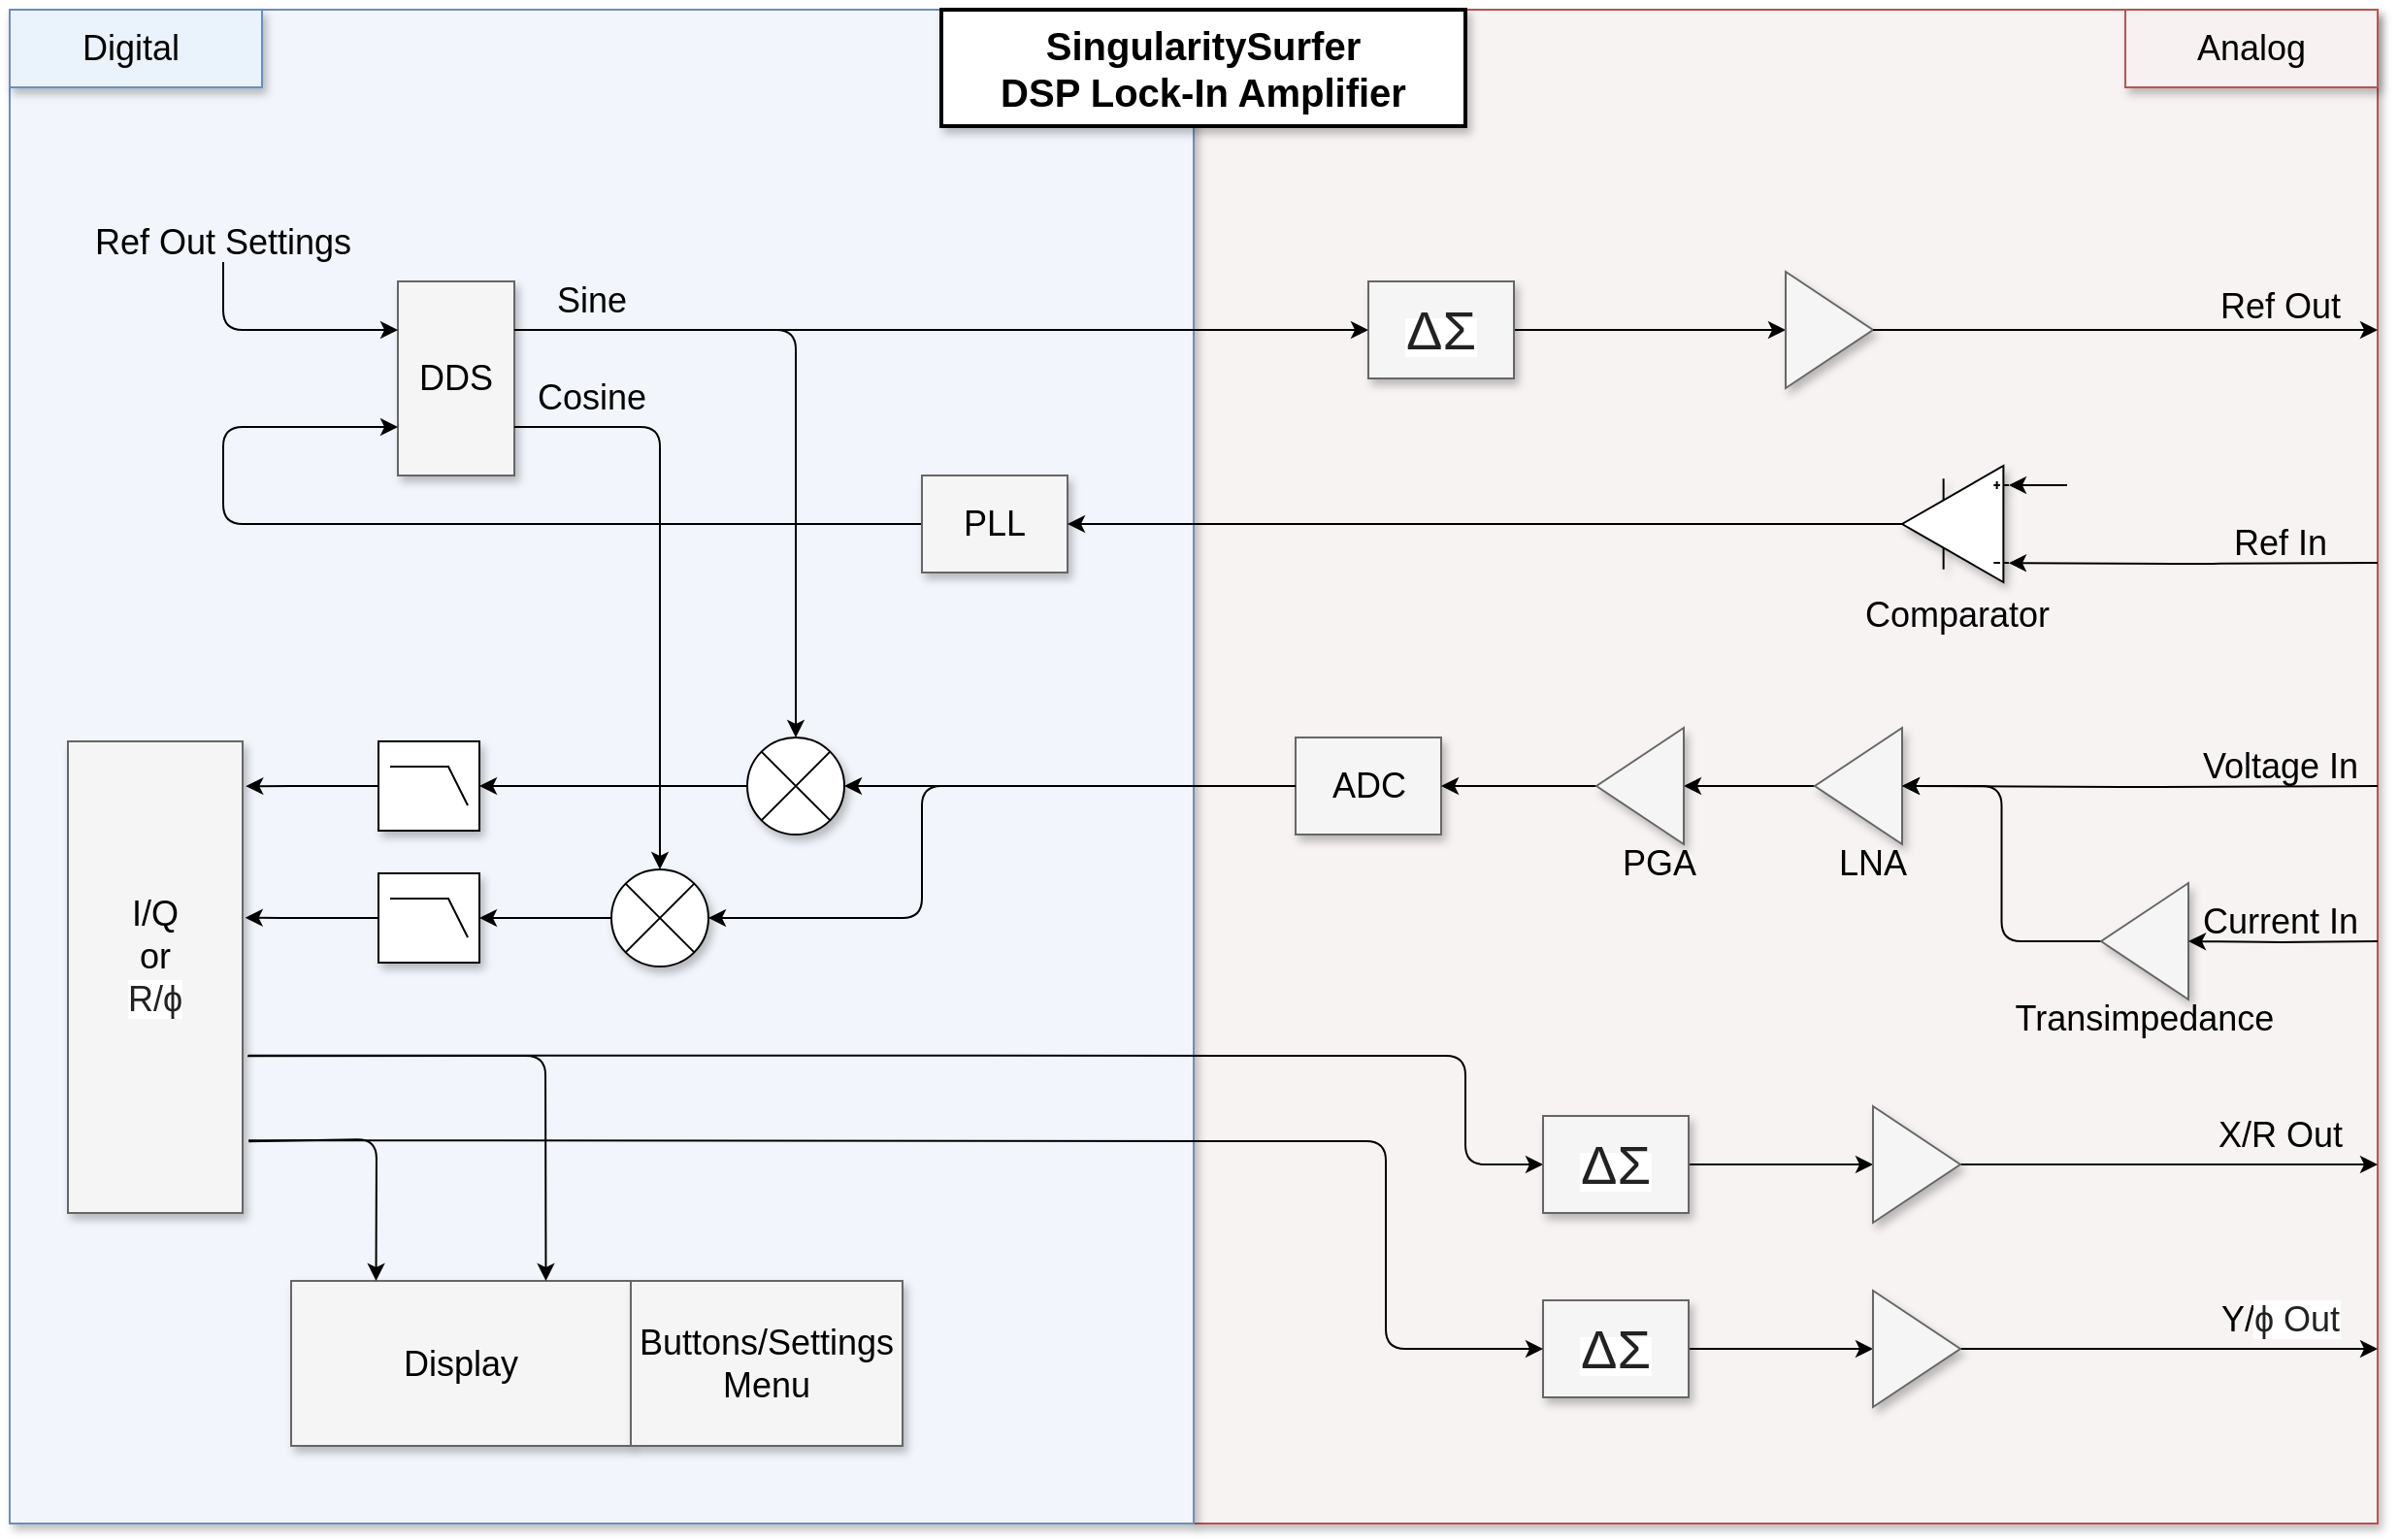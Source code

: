 <mxfile pages="1" version="11.2.3" type="device"><diagram name="Page-1" id="90a13364-a465-7bf4-72fc-28e22215d7a0"><mxGraphModel dx="1369" dy="751" grid="1" gridSize="10" guides="1" tooltips="1" connect="1" arrows="1" fold="1" page="1" pageScale="1.5" pageWidth="1169" pageHeight="826" background="#ffffff" math="0" shadow="0"><root><mxCell id="0" style=";html=1;"/><mxCell id="1" style=";html=1;" parent="0"/><mxCell id="r9vK5QB80qYbpGX-5KG7-2" value="" style="whiteSpace=wrap;html=1;shadow=1;fontSize=18;fillColor=#F8F3F3;strokeColor=#b85450;" parent="1" vertex="1"><mxGeometry x="860" y="150" width="610" height="780" as="geometry"/></mxCell><mxCell id="3a17f1ce550125da-8" value="" style="whiteSpace=wrap;html=1;shadow=1;fontSize=18;fillColor=#F2F6FC;strokeColor=#6c8ebf;" parent="1" vertex="1"><mxGeometry x="250" y="150" width="610" height="780" as="geometry"/></mxCell><mxCell id="3a17f1ce550125da-1" value="&lt;b&gt;SingularitySurfer&lt;br&gt;DSP Lock-In Amplifier&lt;/b&gt;" style="whiteSpace=wrap;html=1;shadow=1;fontSize=20;strokeWidth=2;" parent="1" vertex="1"><mxGeometry x="730" y="150" width="270" height="60" as="geometry"/></mxCell><mxCell id="3a17f1ce550125da-9" value="DDS" style="whiteSpace=wrap;html=1;shadow=1;fontSize=18;fillColor=#f5f5f5;strokeColor=#666666;" parent="1" vertex="1"><mxGeometry x="450" y="290" width="60" height="100" as="geometry"/></mxCell><mxCell id="r9vK5QB80qYbpGX-5KG7-3" value="Analog" style="whiteSpace=wrap;html=1;shadow=1;fontSize=18;fillColor=#F8F1F1;strokeColor=#b85450;" parent="1" vertex="1"><mxGeometry x="1340" y="150" width="130" height="40" as="geometry"/></mxCell><mxCell id="r9vK5QB80qYbpGX-5KG7-4" value="Digital&amp;nbsp;" style="whiteSpace=wrap;html=1;shadow=1;fontSize=18;fillColor=#EAF2FC;strokeColor=#6c8ebf;" parent="1" vertex="1"><mxGeometry x="250" y="150" width="130" height="40" as="geometry"/></mxCell><mxCell id="r9vK5QB80qYbpGX-5KG7-6" value="" style="endArrow=classic;html=1;entryX=0;entryY=0.25;entryDx=0;entryDy=0;" parent="1" target="3a17f1ce550125da-9" edge="1"><mxGeometry width="50" height="50" relative="1" as="geometry"><mxPoint x="360" y="280" as="sourcePoint"/><mxPoint x="360" y="260" as="targetPoint"/><Array as="points"><mxPoint x="360" y="315"/></Array></mxGeometry></mxCell><mxCell id="r9vK5QB80qYbpGX-5KG7-7" value="&lt;font style=&quot;font-size: 18px&quot;&gt;Ref Out Settings&lt;/font&gt;" style="text;html=1;strokeColor=none;fillColor=none;align=center;verticalAlign=middle;whiteSpace=wrap;rounded=0;" parent="1" vertex="1"><mxGeometry x="290" y="260" width="140" height="20" as="geometry"/></mxCell><mxCell id="r9vK5QB80qYbpGX-5KG7-10" value="" style="edgeStyle=orthogonalEdgeStyle;orthogonalLoop=1;jettySize=auto;html=1;entryX=0;entryY=0.75;entryDx=0;entryDy=0;exitX=0;exitY=0.5;exitDx=0;exitDy=0;rounded=1;" parent="1" source="r9vK5QB80qYbpGX-5KG7-8" target="3a17f1ce550125da-9" edge="1"><mxGeometry relative="1" as="geometry"><mxPoint x="430" y="465" as="targetPoint"/><Array as="points"><mxPoint x="360" y="415"/><mxPoint x="360" y="365"/></Array></mxGeometry></mxCell><mxCell id="r9vK5QB80qYbpGX-5KG7-8" value="PLL" style="whiteSpace=wrap;html=1;shadow=1;fontSize=18;fillColor=#f5f5f5;strokeColor=#666666;" parent="1" vertex="1"><mxGeometry x="720" y="390" width="75" height="50" as="geometry"/></mxCell><mxCell id="r9vK5QB80qYbpGX-5KG7-11" value="" style="endArrow=classic;html=1;exitX=1;exitY=0.25;exitDx=0;exitDy=0;entryX=0;entryY=0.5;entryDx=0;entryDy=0;" parent="1" source="3a17f1ce550125da-9" target="r9vK5QB80qYbpGX-5KG7-12" edge="1"><mxGeometry width="50" height="50" relative="1" as="geometry"><mxPoint x="650" y="330" as="sourcePoint"/><mxPoint x="700" y="280" as="targetPoint"/></mxGeometry></mxCell><mxCell id="r9vK5QB80qYbpGX-5KG7-14" style="edgeStyle=orthogonalEdgeStyle;rounded=1;orthogonalLoop=1;jettySize=auto;html=1;exitX=1;exitY=0.5;exitDx=0;exitDy=0;entryX=0;entryY=0.5;entryDx=0;entryDy=0;" parent="1" source="r9vK5QB80qYbpGX-5KG7-12" target="r9vK5QB80qYbpGX-5KG7-13" edge="1"><mxGeometry relative="1" as="geometry"/></mxCell><mxCell id="r9vK5QB80qYbpGX-5KG7-12" value="&lt;span style=&quot;color: rgb(34 , 34 , 34) ; font-family: &amp;#34;arial&amp;#34; , sans-serif ; text-align: left ; background-color: rgb(255 , 255 , 255)&quot;&gt;&lt;font style=&quot;font-size: 28px&quot;&gt;ΔΣ&lt;/font&gt;&lt;/span&gt;" style="whiteSpace=wrap;html=1;shadow=1;fontSize=18;fillColor=#f5f5f5;strokeColor=#666666;" parent="1" vertex="1"><mxGeometry x="950" y="290" width="75" height="50" as="geometry"/></mxCell><mxCell id="r9vK5QB80qYbpGX-5KG7-13" value="" style="triangle;whiteSpace=wrap;html=1;fillColor=#f5f5f5;strokeColor=#666666;fontColor=#333333;shadow=1;" parent="1" vertex="1"><mxGeometry x="1165" y="285" width="45" height="60" as="geometry"/></mxCell><mxCell id="r9vK5QB80qYbpGX-5KG7-15" style="edgeStyle=orthogonalEdgeStyle;rounded=1;orthogonalLoop=1;jettySize=auto;html=1;exitX=1;exitY=0.5;exitDx=0;exitDy=0;" parent="1" source="r9vK5QB80qYbpGX-5KG7-13" edge="1"><mxGeometry relative="1" as="geometry"><mxPoint x="1260" y="315" as="sourcePoint"/><mxPoint x="1470" y="315" as="targetPoint"/><Array as="points"><mxPoint x="1285" y="315"/></Array></mxGeometry></mxCell><mxCell id="r9vK5QB80qYbpGX-5KG7-16" value="&lt;font style=&quot;font-size: 18px&quot;&gt;Ref Out&lt;/font&gt;" style="text;html=1;strokeColor=none;fillColor=none;align=center;verticalAlign=middle;whiteSpace=wrap;rounded=0;" parent="1" vertex="1"><mxGeometry x="1360" y="292.5" width="120" height="20" as="geometry"/></mxCell><mxCell id="r9vK5QB80qYbpGX-5KG7-53" style="edgeStyle=orthogonalEdgeStyle;rounded=1;orthogonalLoop=1;jettySize=auto;html=1;exitX=0;exitY=0.5;exitDx=0;exitDy=0;exitPerimeter=0;entryX=1;entryY=0.5;entryDx=0;entryDy=0;entryPerimeter=0;" parent="1" source="r9vK5QB80qYbpGX-5KG7-17" target="r9vK5QB80qYbpGX-5KG7-52" edge="1"><mxGeometry relative="1" as="geometry"/></mxCell><mxCell id="r9vK5QB80qYbpGX-5KG7-17" value="" style="verticalLabelPosition=bottom;shadow=1;dashed=0;align=center;fillColor=#ffffff;html=1;verticalAlign=top;strokeWidth=1;shape=mxgraph.electrical.abstract.multiplier;" parent="1" vertex="1"><mxGeometry x="560" y="593" width="50" height="50" as="geometry"/></mxCell><mxCell id="r9vK5QB80qYbpGX-5KG7-22" style="edgeStyle=orthogonalEdgeStyle;rounded=1;orthogonalLoop=1;jettySize=auto;html=1;exitX=1;exitY=0.5;exitDx=0;exitDy=0;exitPerimeter=0;entryX=1;entryY=0.5;entryDx=0;entryDy=0;" parent="1" source="r9vK5QB80qYbpGX-5KG7-18" target="r9vK5QB80qYbpGX-5KG7-8" edge="1"><mxGeometry relative="1" as="geometry"/></mxCell><mxCell id="r9vK5QB80qYbpGX-5KG7-18" value="&lt;font style=&quot;font-size: 18px&quot;&gt;Comparator&lt;/font&gt;" style="verticalLabelPosition=bottom;shadow=1;dashed=0;align=center;fillColor=#ffffff;html=1;verticalAlign=top;strokeWidth=1;shape=mxgraph.electrical.abstract.operational_amp_1;direction=west;" parent="1" vertex="1"><mxGeometry x="1225" y="385" width="55" height="60" as="geometry"/></mxCell><mxCell id="r9vK5QB80qYbpGX-5KG7-21" style="edgeStyle=orthogonalEdgeStyle;rounded=1;orthogonalLoop=1;jettySize=auto;html=1;entryX=0;entryY=0.165;entryDx=0;entryDy=0;entryPerimeter=0;" parent="1" target="r9vK5QB80qYbpGX-5KG7-18" edge="1"><mxGeometry relative="1" as="geometry"><mxPoint x="1470" y="435" as="sourcePoint"/><mxPoint x="1520" y="415" as="targetPoint"/></mxGeometry></mxCell><mxCell id="r9vK5QB80qYbpGX-5KG7-23" value="&lt;font style=&quot;font-size: 18px&quot;&gt;Ref In&lt;/font&gt;" style="text;html=1;strokeColor=none;fillColor=none;align=center;verticalAlign=middle;whiteSpace=wrap;rounded=0;" parent="1" vertex="1"><mxGeometry x="1360" y="415" width="120" height="20" as="geometry"/></mxCell><mxCell id="r9vK5QB80qYbpGX-5KG7-24" value="" style="endArrow=classic;html=1;exitX=1;exitY=0.75;exitDx=0;exitDy=0;entryX=0.5;entryY=0;entryDx=0;entryDy=0;entryPerimeter=0;" parent="1" source="3a17f1ce550125da-9" target="r9vK5QB80qYbpGX-5KG7-17" edge="1"><mxGeometry width="50" height="50" relative="1" as="geometry"><mxPoint x="620" y="380" as="sourcePoint"/><mxPoint x="670" y="330" as="targetPoint"/><Array as="points"><mxPoint x="585" y="365"/></Array></mxGeometry></mxCell><mxCell id="r9vK5QB80qYbpGX-5KG7-25" value="" style="endArrow=classic;html=1;exitX=1;exitY=0.75;exitDx=0;exitDy=0;entryX=0.5;entryY=0;entryDx=0;entryDy=0;entryPerimeter=0;" parent="1" target="r9vK5QB80qYbpGX-5KG7-26" edge="1"><mxGeometry width="50" height="50" relative="1" as="geometry"><mxPoint x="510" y="315" as="sourcePoint"/><mxPoint x="560" y="620" as="targetPoint"/><Array as="points"><mxPoint x="655" y="315"/></Array></mxGeometry></mxCell><mxCell id="r9vK5QB80qYbpGX-5KG7-54" style="edgeStyle=orthogonalEdgeStyle;rounded=1;orthogonalLoop=1;jettySize=auto;html=1;exitX=0;exitY=0.5;exitDx=0;exitDy=0;exitPerimeter=0;" parent="1" source="r9vK5QB80qYbpGX-5KG7-26" target="r9vK5QB80qYbpGX-5KG7-51" edge="1"><mxGeometry relative="1" as="geometry"/></mxCell><mxCell id="r9vK5QB80qYbpGX-5KG7-26" value="" style="verticalLabelPosition=bottom;shadow=1;dashed=0;align=center;fillColor=#ffffff;html=1;verticalAlign=top;strokeWidth=1;shape=mxgraph.electrical.abstract.multiplier;" parent="1" vertex="1"><mxGeometry x="630" y="525" width="50" height="50" as="geometry"/></mxCell><mxCell id="r9vK5QB80qYbpGX-5KG7-27" value="&lt;font style=&quot;font-size: 18px&quot;&gt;Sine&lt;/font&gt;" style="text;html=1;strokeColor=none;fillColor=none;align=center;verticalAlign=middle;whiteSpace=wrap;rounded=0;" parent="1" vertex="1"><mxGeometry x="480" y="290" width="140" height="20" as="geometry"/></mxCell><mxCell id="r9vK5QB80qYbpGX-5KG7-28" value="&lt;font style=&quot;font-size: 18px&quot;&gt;Cosine&lt;/font&gt;" style="text;html=1;strokeColor=none;fillColor=none;align=center;verticalAlign=middle;whiteSpace=wrap;rounded=0;" parent="1" vertex="1"><mxGeometry x="480" y="340" width="140" height="20" as="geometry"/></mxCell><mxCell id="r9vK5QB80qYbpGX-5KG7-30" style="edgeStyle=orthogonalEdgeStyle;rounded=1;orthogonalLoop=1;jettySize=auto;html=1;exitX=0;exitY=0.5;exitDx=0;exitDy=0;entryX=1;entryY=0.5;entryDx=0;entryDy=0;entryPerimeter=0;" parent="1" source="r9vK5QB80qYbpGX-5KG7-29" target="r9vK5QB80qYbpGX-5KG7-26" edge="1"><mxGeometry relative="1" as="geometry"/></mxCell><mxCell id="r9vK5QB80qYbpGX-5KG7-29" value="ADC" style="whiteSpace=wrap;html=1;shadow=1;fontSize=18;fillColor=#f5f5f5;strokeColor=#666666;" parent="1" vertex="1"><mxGeometry x="912.5" y="525" width="75" height="50" as="geometry"/></mxCell><mxCell id="r9vK5QB80qYbpGX-5KG7-31" style="edgeStyle=orthogonalEdgeStyle;rounded=1;orthogonalLoop=1;jettySize=auto;html=1;exitX=0;exitY=0.5;exitDx=0;exitDy=0;entryX=1;entryY=0.5;entryDx=0;entryDy=0;entryPerimeter=0;" parent="1" source="r9vK5QB80qYbpGX-5KG7-29" target="r9vK5QB80qYbpGX-5KG7-17" edge="1"><mxGeometry relative="1" as="geometry"><mxPoint x="939.857" y="617.429" as="sourcePoint"/><mxPoint x="669.857" y="617.429" as="targetPoint"/><Array as="points"><mxPoint x="720" y="550"/><mxPoint x="720" y="618"/></Array></mxGeometry></mxCell><mxCell id="r9vK5QB80qYbpGX-5KG7-37" style="edgeStyle=orthogonalEdgeStyle;rounded=1;orthogonalLoop=1;jettySize=auto;html=1;exitX=1;exitY=0.5;exitDx=0;exitDy=0;entryX=0;entryY=0.5;entryDx=0;entryDy=0;" parent="1" source="r9vK5QB80qYbpGX-5KG7-33" target="r9vK5QB80qYbpGX-5KG7-35" edge="1"><mxGeometry relative="1" as="geometry"/></mxCell><mxCell id="r9vK5QB80qYbpGX-5KG7-33" value="" style="triangle;whiteSpace=wrap;html=1;fillColor=#f5f5f5;strokeColor=#666666;fontColor=#333333;shadow=1;direction=west;" parent="1" vertex="1"><mxGeometry x="1180" y="520" width="45" height="60" as="geometry"/></mxCell><mxCell id="r9vK5QB80qYbpGX-5KG7-36" style="edgeStyle=orthogonalEdgeStyle;rounded=1;orthogonalLoop=1;jettySize=auto;html=1;exitX=1;exitY=0.5;exitDx=0;exitDy=0;entryX=1;entryY=0.5;entryDx=0;entryDy=0;" parent="1" source="r9vK5QB80qYbpGX-5KG7-35" target="r9vK5QB80qYbpGX-5KG7-29" edge="1"><mxGeometry relative="1" as="geometry"/></mxCell><mxCell id="r9vK5QB80qYbpGX-5KG7-35" value="" style="triangle;whiteSpace=wrap;html=1;fillColor=#f5f5f5;strokeColor=#666666;fontColor=#333333;shadow=1;direction=west;" parent="1" vertex="1"><mxGeometry x="1067.5" y="520" width="45" height="60" as="geometry"/></mxCell><mxCell id="r9vK5QB80qYbpGX-5KG7-45" style="edgeStyle=orthogonalEdgeStyle;rounded=1;orthogonalLoop=1;jettySize=auto;html=1;exitX=1;exitY=0.5;exitDx=0;exitDy=0;entryX=0;entryY=0.5;entryDx=0;entryDy=0;" parent="1" source="r9vK5QB80qYbpGX-5KG7-38" target="r9vK5QB80qYbpGX-5KG7-33" edge="1"><mxGeometry relative="1" as="geometry"/></mxCell><mxCell id="r9vK5QB80qYbpGX-5KG7-38" value="" style="triangle;whiteSpace=wrap;html=1;fillColor=#f5f5f5;strokeColor=#666666;fontColor=#333333;shadow=1;direction=west;" parent="1" vertex="1"><mxGeometry x="1327.5" y="600" width="45" height="60" as="geometry"/></mxCell><mxCell id="r9vK5QB80qYbpGX-5KG7-40" value="&lt;font style=&quot;font-size: 18px&quot;&gt;PGA&lt;/font&gt;" style="text;html=1;strokeColor=none;fillColor=none;align=center;verticalAlign=middle;whiteSpace=wrap;rounded=0;" parent="1" vertex="1"><mxGeometry x="1040" y="580" width="120" height="20" as="geometry"/></mxCell><mxCell id="r9vK5QB80qYbpGX-5KG7-42" value="&lt;font style=&quot;font-size: 18px&quot;&gt;LNA&lt;/font&gt;" style="text;html=1;strokeColor=none;fillColor=none;align=center;verticalAlign=middle;whiteSpace=wrap;rounded=0;" parent="1" vertex="1"><mxGeometry x="1150" y="580" width="120" height="20" as="geometry"/></mxCell><mxCell id="r9vK5QB80qYbpGX-5KG7-44" style="edgeStyle=orthogonalEdgeStyle;rounded=1;orthogonalLoop=1;jettySize=auto;html=1;entryX=0;entryY=0.5;entryDx=0;entryDy=0;" parent="1" target="r9vK5QB80qYbpGX-5KG7-33" edge="1"><mxGeometry relative="1" as="geometry"><mxPoint x="1470" y="550" as="sourcePoint"/><mxPoint x="1277.5" y="550.167" as="targetPoint"/><Array as="points"/></mxGeometry></mxCell><mxCell id="r9vK5QB80qYbpGX-5KG7-46" style="edgeStyle=orthogonalEdgeStyle;rounded=1;orthogonalLoop=1;jettySize=auto;html=1;entryX=0;entryY=0.5;entryDx=0;entryDy=0;" parent="1" target="r9vK5QB80qYbpGX-5KG7-38" edge="1"><mxGeometry relative="1" as="geometry"><mxPoint x="1470" y="630" as="sourcePoint"/><mxPoint x="1260" y="560.167" as="targetPoint"/><Array as="points"/></mxGeometry></mxCell><mxCell id="r9vK5QB80qYbpGX-5KG7-47" value="&lt;font style=&quot;font-size: 18px&quot;&gt;Transimpedance&lt;/font&gt;" style="text;html=1;strokeColor=none;fillColor=none;align=center;verticalAlign=middle;whiteSpace=wrap;rounded=0;" parent="1" vertex="1"><mxGeometry x="1280" y="660" width="140" height="20" as="geometry"/></mxCell><mxCell id="r9vK5QB80qYbpGX-5KG7-48" value="&lt;font style=&quot;font-size: 18px&quot;&gt;Current In&lt;/font&gt;" style="text;html=1;strokeColor=none;fillColor=none;align=center;verticalAlign=middle;whiteSpace=wrap;rounded=0;" parent="1" vertex="1"><mxGeometry x="1360" y="610" width="120" height="20" as="geometry"/></mxCell><mxCell id="r9vK5QB80qYbpGX-5KG7-49" value="&lt;font style=&quot;font-size: 18px&quot;&gt;Voltage In&lt;/font&gt;" style="text;html=1;strokeColor=none;fillColor=none;align=center;verticalAlign=middle;whiteSpace=wrap;rounded=0;" parent="1" vertex="1"><mxGeometry x="1360" y="530" width="120" height="20" as="geometry"/></mxCell><mxCell id="r9vK5QB80qYbpGX-5KG7-66" style="edgeStyle=orthogonalEdgeStyle;rounded=1;orthogonalLoop=1;jettySize=auto;html=1;exitX=0;exitY=0.5;exitDx=0;exitDy=0;exitPerimeter=0;entryX=1.018;entryY=0.095;entryDx=0;entryDy=0;entryPerimeter=0;" parent="1" source="r9vK5QB80qYbpGX-5KG7-51" target="r9vK5QB80qYbpGX-5KG7-55" edge="1"><mxGeometry relative="1" as="geometry"/></mxCell><mxCell id="r9vK5QB80qYbpGX-5KG7-51" value="" style="verticalLabelPosition=bottom;shadow=1;dashed=0;align=center;fillColor=#ffffff;html=1;verticalAlign=top;strokeWidth=1;shape=mxgraph.electrical.logic_gates.lowpass_filter;" parent="1" vertex="1"><mxGeometry x="440" y="527" width="52" height="46" as="geometry"/></mxCell><mxCell id="r9vK5QB80qYbpGX-5KG7-57" style="edgeStyle=orthogonalEdgeStyle;rounded=1;orthogonalLoop=1;jettySize=auto;html=1;exitX=0;exitY=0.5;exitDx=0;exitDy=0;exitPerimeter=0;entryX=1.015;entryY=0.374;entryDx=0;entryDy=0;entryPerimeter=0;" parent="1" source="r9vK5QB80qYbpGX-5KG7-52" target="r9vK5QB80qYbpGX-5KG7-55" edge="1"><mxGeometry relative="1" as="geometry"><Array as="points"><mxPoint x="400" y="618"/></Array></mxGeometry></mxCell><mxCell id="r9vK5QB80qYbpGX-5KG7-52" value="" style="verticalLabelPosition=bottom;shadow=1;dashed=0;align=center;fillColor=#ffffff;html=1;verticalAlign=top;strokeWidth=1;shape=mxgraph.electrical.logic_gates.lowpass_filter;" parent="1" vertex="1"><mxGeometry x="440" y="595" width="52" height="46" as="geometry"/></mxCell><mxCell id="r9vK5QB80qYbpGX-5KG7-55" value="&lt;font style=&quot;font-size: 18px&quot;&gt;I/Q&lt;br&gt;or&lt;br&gt;&lt;span style=&quot;color: rgb(34 , 34 , 34) ; font-family: &amp;#34;arial&amp;#34; , sans-serif ; text-align: left ; background-color: rgb(255 , 255 , 255)&quot;&gt;R/ϕ&lt;br&gt;&lt;br&gt;&lt;/span&gt;&lt;/font&gt;" style="whiteSpace=wrap;html=1;shadow=1;fontSize=18;fillColor=#f5f5f5;strokeColor=#666666;" parent="1" vertex="1"><mxGeometry x="280" y="527" width="90" height="243" as="geometry"/></mxCell><mxCell id="r9vK5QB80qYbpGX-5KG7-69" style="edgeStyle=orthogonalEdgeStyle;rounded=1;orthogonalLoop=1;jettySize=auto;html=1;entryX=0;entryY=0.835;entryDx=0;entryDy=0;entryPerimeter=0;" parent="1" target="r9vK5QB80qYbpGX-5KG7-18" edge="1"><mxGeometry relative="1" as="geometry"><mxPoint x="1310" y="395" as="sourcePoint"/><mxPoint x="1290.143" y="389.643" as="targetPoint"/></mxGeometry></mxCell><mxCell id="r9vK5QB80qYbpGX-5KG7-70" value="" style="endArrow=classic;html=1;exitX=1.034;exitY=0.666;exitDx=0;exitDy=0;exitPerimeter=0;entryX=0;entryY=0.5;entryDx=0;entryDy=0;" parent="1" source="r9vK5QB80qYbpGX-5KG7-55" target="r9vK5QB80qYbpGX-5KG7-71" edge="1"><mxGeometry width="50" height="50" relative="1" as="geometry"><mxPoint x="580" y="720" as="sourcePoint"/><mxPoint x="630" y="670" as="targetPoint"/><Array as="points"><mxPoint x="1000" y="689"/><mxPoint x="1000" y="745"/></Array></mxGeometry></mxCell><mxCell id="r9vK5QB80qYbpGX-5KG7-76" style="edgeStyle=orthogonalEdgeStyle;rounded=1;orthogonalLoop=1;jettySize=auto;html=1;exitX=1;exitY=0.5;exitDx=0;exitDy=0;entryX=0;entryY=0.5;entryDx=0;entryDy=0;" parent="1" source="r9vK5QB80qYbpGX-5KG7-71" target="r9vK5QB80qYbpGX-5KG7-74" edge="1"><mxGeometry relative="1" as="geometry"/></mxCell><mxCell id="r9vK5QB80qYbpGX-5KG7-71" value="&lt;span style=&quot;color: rgb(34 , 34 , 34) ; font-family: &amp;#34;arial&amp;#34; , sans-serif ; text-align: left ; background-color: rgb(255 , 255 , 255)&quot;&gt;&lt;font style=&quot;font-size: 28px&quot;&gt;ΔΣ&lt;/font&gt;&lt;/span&gt;" style="whiteSpace=wrap;html=1;shadow=1;fontSize=18;fillColor=#f5f5f5;strokeColor=#666666;" parent="1" vertex="1"><mxGeometry x="1040" y="720" width="75" height="50" as="geometry"/></mxCell><mxCell id="r9vK5QB80qYbpGX-5KG7-77" style="edgeStyle=orthogonalEdgeStyle;rounded=1;orthogonalLoop=1;jettySize=auto;html=1;exitX=1;exitY=0.5;exitDx=0;exitDy=0;entryX=0;entryY=0.5;entryDx=0;entryDy=0;" parent="1" source="r9vK5QB80qYbpGX-5KG7-72" target="r9vK5QB80qYbpGX-5KG7-75" edge="1"><mxGeometry relative="1" as="geometry"/></mxCell><mxCell id="r9vK5QB80qYbpGX-5KG7-72" value="&lt;span style=&quot;color: rgb(34 , 34 , 34) ; font-family: &amp;#34;arial&amp;#34; , sans-serif ; text-align: left ; background-color: rgb(255 , 255 , 255)&quot;&gt;&lt;font style=&quot;font-size: 28px&quot;&gt;ΔΣ&lt;/font&gt;&lt;/span&gt;" style="whiteSpace=wrap;html=1;shadow=1;fontSize=18;fillColor=#f5f5f5;strokeColor=#666666;" parent="1" vertex="1"><mxGeometry x="1040" y="815" width="75" height="50" as="geometry"/></mxCell><mxCell id="r9vK5QB80qYbpGX-5KG7-73" value="" style="endArrow=classic;html=1;exitX=1.034;exitY=0.846;exitDx=0;exitDy=0;exitPerimeter=0;entryX=0;entryY=0.5;entryDx=0;entryDy=0;" parent="1" source="r9vK5QB80qYbpGX-5KG7-55" target="r9vK5QB80qYbpGX-5KG7-72" edge="1"><mxGeometry width="50" height="50" relative="1" as="geometry"><mxPoint x="381.22" y="713.838" as="sourcePoint"/><mxPoint x="1058.5" y="770" as="targetPoint"/><Array as="points"><mxPoint x="959" y="733"/><mxPoint x="959" y="840"/></Array></mxGeometry></mxCell><mxCell id="r9vK5QB80qYbpGX-5KG7-79" style="edgeStyle=orthogonalEdgeStyle;rounded=1;orthogonalLoop=1;jettySize=auto;html=1;exitX=1;exitY=0.5;exitDx=0;exitDy=0;" parent="1" source="r9vK5QB80qYbpGX-5KG7-74" edge="1"><mxGeometry relative="1" as="geometry"><mxPoint x="1470" y="745" as="targetPoint"/></mxGeometry></mxCell><mxCell id="r9vK5QB80qYbpGX-5KG7-74" value="" style="triangle;whiteSpace=wrap;html=1;fillColor=#f5f5f5;strokeColor=#666666;fontColor=#333333;shadow=1;" parent="1" vertex="1"><mxGeometry x="1210" y="715" width="45" height="60" as="geometry"/></mxCell><mxCell id="r9vK5QB80qYbpGX-5KG7-78" style="edgeStyle=orthogonalEdgeStyle;rounded=1;orthogonalLoop=1;jettySize=auto;html=1;exitX=1;exitY=0.5;exitDx=0;exitDy=0;" parent="1" source="r9vK5QB80qYbpGX-5KG7-75" edge="1"><mxGeometry relative="1" as="geometry"><mxPoint x="1470" y="840" as="targetPoint"/></mxGeometry></mxCell><mxCell id="r9vK5QB80qYbpGX-5KG7-75" value="" style="triangle;whiteSpace=wrap;html=1;fillColor=#f5f5f5;strokeColor=#666666;fontColor=#333333;shadow=1;" parent="1" vertex="1"><mxGeometry x="1210" y="810" width="45" height="60" as="geometry"/></mxCell><mxCell id="r9vK5QB80qYbpGX-5KG7-80" value="Display" style="whiteSpace=wrap;html=1;shadow=1;fontSize=18;fillColor=#f5f5f5;strokeColor=#666666;" parent="1" vertex="1"><mxGeometry x="395" y="805" width="175" height="85" as="geometry"/></mxCell><mxCell id="r9vK5QB80qYbpGX-5KG7-81" value="" style="endArrow=classic;html=1;exitX=1.028;exitY=0.667;exitDx=0;exitDy=0;exitPerimeter=0;entryX=0.75;entryY=0;entryDx=0;entryDy=0;" parent="1" source="r9vK5QB80qYbpGX-5KG7-55" target="r9vK5QB80qYbpGX-5KG7-80" edge="1"><mxGeometry width="50" height="50" relative="1" as="geometry"><mxPoint x="450" y="760" as="sourcePoint"/><mxPoint x="500" y="710" as="targetPoint"/><Array as="points"><mxPoint x="526" y="689"/></Array></mxGeometry></mxCell><mxCell id="r9vK5QB80qYbpGX-5KG7-82" value="" style="endArrow=classic;html=1;entryX=0.25;entryY=0;entryDx=0;entryDy=0;exitX=1.035;exitY=0.848;exitDx=0;exitDy=0;exitPerimeter=0;" parent="1" source="r9vK5QB80qYbpGX-5KG7-55" target="r9vK5QB80qYbpGX-5KG7-80" edge="1"><mxGeometry width="50" height="50" relative="1" as="geometry"><mxPoint x="349.24" y="731.581" as="sourcePoint"/><mxPoint x="634.5" y="847.5" as="targetPoint"/><Array as="points"><mxPoint x="439" y="732"/></Array></mxGeometry></mxCell><mxCell id="r9vK5QB80qYbpGX-5KG7-84" value="Buttons/Settings Menu" style="whiteSpace=wrap;html=1;shadow=1;fontSize=18;fillColor=#f5f5f5;strokeColor=#666666;" parent="1" vertex="1"><mxGeometry x="570" y="805" width="140" height="85" as="geometry"/></mxCell><mxCell id="va8fa4VmsvSvWaI0x5sL-1" value="&lt;font style=&quot;font-size: 18px&quot;&gt;X/R Out&lt;/font&gt;" style="text;html=1;strokeColor=none;fillColor=none;align=center;verticalAlign=middle;whiteSpace=wrap;rounded=0;" vertex="1" parent="1"><mxGeometry x="1360" y="720" width="120" height="20" as="geometry"/></mxCell><mxCell id="va8fa4VmsvSvWaI0x5sL-2" value="&lt;font style=&quot;font-size: 18px&quot;&gt;Y/&lt;/font&gt;&lt;span style=&quot;color: rgb(34 , 34 , 34) ; font-family: &amp;#34;arial&amp;#34; , sans-serif ; font-size: 18px ; text-align: left ; background-color: rgb(255 , 255 , 255)&quot;&gt;ϕ Out&lt;/span&gt;" style="text;html=1;strokeColor=none;fillColor=none;align=center;verticalAlign=middle;whiteSpace=wrap;rounded=0;" vertex="1" parent="1"><mxGeometry x="1360" y="815" width="120" height="20" as="geometry"/></mxCell></root></mxGraphModel></diagram></mxfile>